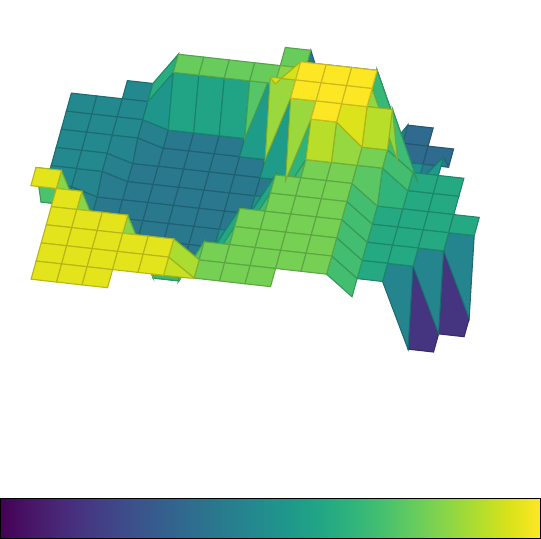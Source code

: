 \documentclass{standalone}
\usepackage{pgf,tikz,pgfplots}
\usepgfplotslibrary{colormaps}

\begin{document}

\begin{tikzpicture}
    \begin{axis}[
        view/az=10, 
        view/el=70,
        %
        hide axis,
        xtick=\empty,
        ytick=\empty,
        axis lines=left,
        colormap name=viridis,
        %
        colorbar horizontal,
        unbounded coords=jump,
        %
        colorbar style={
            ytick=\empty,
            xtick=\empty,
            at={(0.5,-0.2)},
            anchor=south,
        },
        z buffer = sort
        ]
        % this yields a 3x4 matrix:
        \addplot3 [surf] coordinates { 

        (0, 0, inf) (1, 0, inf) (2, 0, inf) (3, 0, inf) (4, 0, inf) (5, 0, inf) (6, 0, inf) (7, 0, inf) (8, 0, inf) (9, 0, inf) (10, 0, inf) (11, 0, inf) (12, 0, inf) (13, 0, inf) (14, 0, inf) (15, 0, inf) (16, 0, inf) (17, 0, inf) (18, 0, inf) (19, 0, inf) 

(0, 1, inf) (1, 1, inf) (2, 1, inf) (3, 1, inf) (4, 1, inf) (5, 1, inf) (6, 1, inf) (7, 1, inf) (1, 8, 0.945) (1, 9, 0.945) (1, 10, 0.522) (1, 11, 0.522) (1, 12, 0.522) (1, 13, 0.522) (1, 14, 0.522) (1, 15, 0.522) (1, 16, 0.522) (17, 1, inf) (18, 1, inf) (19, 1, inf) 

(0, 2, inf) (1, 2, inf) (2, 2, 0.945) (2, 3, 0.945) (2, 4, 0.945) (2, 5, 0.945) (2, 6, 0.945) (2, 7, 0.945) (2, 8, 0.945) (2, 9, 0.945) (2, 10, 0.522) (2, 11, 0.522) (2, 12, 0.522) (2, 13, 0.522) (2, 14, 0.522) (2, 15, 0.522) (2, 16, 0.522) (17, 2, inf) (18, 2, inf) (19, 2, inf) 

(0, 3, inf) (1, 3, inf) (2, 3, inf) (3, 3, 0.945) (3, 4, 0.945) (3, 5, 0.945) (3, 6, 0.945) (3, 7, 0.945) (3, 8, 0.945) (3, 9, 0.462) (3, 10, 0.462) (3, 11, 0.462) (3, 12, 0.522) (3, 13, 0.522) (3, 14, 0.522) (3, 15, 0.522) (3, 16, 0.522) (3, 17, 0.522) (18, 3, inf) (19, 3, inf) 

(0, 4, inf) (1, 4, inf) (2, 4, inf) (4, 3, 0.945) (4, 4, 0.945) (4, 5, 0.945) (4, 6, 0.945) (4, 7, 0.945) (4, 8, 0.462) (4, 9, 0.462) (4, 10, 0.462) (4, 11, 0.462) (4, 12, 0.462) (4, 13, 0.462) (4, 14, 0.522) (4, 15, 0.522) (4, 16, 0.522) (4, 17, 0.522) (18, 4, inf) (19, 4, inf) 

(0, 5, inf) (1, 5, inf) (2, 5, inf) (5, 3, 0.945) (5, 4, 0.945) (5, 5, 0.945) (5, 6, 0.945) (5, 7, 0.945) (5, 8, 0.462) (5, 9, 0.462) (5, 10, 0.462) (5, 11, 0.462) (5, 12, 0.462) (5, 13, 0.462) (5, 14, 0.462) (5, 15, 0.462) (5, 16, 0.78) (5, 17, 0.78) (18, 5, inf) (19, 5, inf) 

(0, 6, inf) (1, 6, inf) (2, 6, inf) (3, 6, inf) (6, 4, 0.945) (6, 5, 0.945) (6, 6, 0.945) (6, 7, 0.462) (6, 8, 0.462) (6, 9, 0.462) (6, 10, 0.462) (6, 11, 0.462) (6, 12, 0.462) (6, 13, 0.462) (6, 14, 0.462) (6, 15, 0.462) (6, 16, 0.78) (6, 17, 0.78) (18, 6, inf) (19, 6, inf) 

(0, 7, inf) (1, 7, inf) (2, 7, inf) (3, 7, inf) (7, 4, 0.945) (7, 5, 0.945) (7, 6, 0.945) (7, 7, 0.462) (7, 8, 0.462) (7, 9, 0.462) (7, 10, 0.462) (7, 11, 0.462) (7, 12, 0.462) (7, 13, 0.462) (7, 14, 0.462) (7, 15, 0.462) (7, 16, 0.78) (7, 17, 0.78) (18, 7, inf) (19, 7, inf) 

(0, 8, inf) (1, 8, inf) (2, 8, inf) (3, 8, inf) (8, 4, 0.945) (8, 5, 0.799) (8, 6, 0.799) (8, 7, 0.799) (8, 8, 0.462) (8, 9, 0.462) (8, 10, 0.462) (8, 11, 0.462) (8, 12, 0.462) (8, 13, 0.462) (8, 14, 0.462) (8, 15, 0.462) (8, 16, 0.78) (8, 17, 0.78) (18, 8, inf) (19, 8, inf) 

(0, 9, inf) (1, 9, inf) (2, 9, inf) (3, 9, inf) (4, 9, inf) (9, 5, 0.799) (9, 6, 0.799) (9, 7, 0.799) (9, 8, 0.799) (9, 9, 0.799) (9, 10, 0.462) (9, 11, 0.462) (9, 12, 0.462) (9, 13, 0.462) (9, 14, 0.462) (9, 15, 0.979) (9, 16, 0.78) (9, 17, 0.78) (9, 18, 0.78) (19, 9, inf) 

(0, 10, inf) (1, 10, inf) (2, 10, inf) (3, 10, inf) (4, 10, inf) (10, 5, 0.799) (10, 6, 0.799) (10, 7, 0.799) (10, 8, 0.799) (10, 9, 0.799) (10, 10, 0.799) (10, 11, 0.799) (10, 12, 0.462) (10, 13, 0.462) (10, 14, 0.979) (10, 15, 0.979) (10, 16, 0.979) (10, 17, 0.78) (10, 18, 0.78) (19, 10, inf) 

(0, 11, inf) (1, 11, inf) (2, 11, inf) (3, 11, inf) (4, 11, inf) (11, 5, 0.799) (11, 6, 0.799) (11, 7, 0.799) (11, 8, 0.799) (11, 9, 0.799) (11, 10, 0.799) (11, 11, 0.799) (11, 12, 0.799) (11, 13, 0.979) (11, 14, 0.979) (11, 15, 0.979) (11, 16, 0.979) (11, 17, 0.143) (11, 18, 0.143) (19, 11, inf) 

(0, 12, inf) (1, 12, inf) (2, 12, inf) (3, 12, inf) (4, 12, inf) (5, 12, inf) (12, 6, 0.799) (12, 7, 0.799) (12, 8, 0.799) (12, 9, 0.799) (12, 10, 0.799) (12, 11, 0.799) (12, 12, 0.799) (12, 13, 0.979) (12, 14, 0.979) (12, 15, 0.979) (12, 16, 0.979) (12, 17, 0.143) (12, 18, 0.143) (19, 12, inf) 

(0, 13, inf) (1, 13, inf) (2, 13, inf) (3, 13, inf) (4, 13, inf) (5, 13, inf) (13, 6, 0.799) (13, 7, 0.799) (13, 8, 0.799) (13, 9, 0.799) (13, 10, 0.799) (13, 11, 0.799) (13, 12, 0.799) (13, 13, 0.799) (13, 14, 0.979) (13, 15, 0.979) (13, 16, 0.979) (13, 17, 0.143) (13, 18, 0.143) (19, 13, inf) 

(0, 14, inf) (1, 14, inf) (2, 14, inf) (3, 14, inf) (4, 14, inf) (5, 14, inf) (14, 6, 0.64) (14, 7, 0.64) (14, 8, 0.64) (14, 9, 0.64) (14, 10, 0.64) (14, 11, 0.64) (14, 12, 0.799) (14, 13, 0.799) (14, 14, 0.979) (14, 15, 0.415) (14, 16, 0.415) (14, 17, 0.415) (18, 14, inf) (19, 14, inf) 

(0, 15, inf) (1, 15, inf) (2, 15, inf) (3, 15, inf) (4, 15, inf) (5, 15, inf) (6, 15, inf) (15, 7, 0.64) (15, 8, 0.64) (15, 9, 0.64) (15, 10, 0.64) (15, 11, 0.64) (15, 12, 0.64) (15, 13, 0.64) (15, 14, 0.415) (15, 15, 0.415) (15, 16, 0.415) (15, 17, 0.415) (18, 15, inf) (19, 15, inf) 

(0, 16, inf) (1, 16, inf) (2, 16, inf) (3, 16, inf) (4, 16, inf) (5, 16, inf) (6, 16, inf) (16, 7, 0.118) (16, 8, 0.64) (16, 9, 0.64) (16, 10, 0.64) (16, 11, 0.64) (16, 12, 0.64) (16, 13, 0.64) (16, 14, 0.64) (16, 15, 0.415) (16, 16, 0.415) (17, 16, inf) (18, 16, inf) (19, 16, inf) 

(0, 17, inf) (1, 17, inf) (2, 17, inf) (3, 17, inf) (4, 17, inf) (5, 17, inf) (6, 17, inf) (17, 7, 0.118) (17, 8, 0.118) (17, 9, 0.64) (17, 10, 0.64) (17, 11, 0.64) (17, 12, 0.64) (17, 13, 0.64) (14, 17, inf) (15, 17, inf) (16, 17, inf) (17, 17, inf) (18, 17, inf) (19, 17, inf) 

(0, 18, inf) (1, 18, inf) (2, 18, inf) (3, 18, inf) (4, 18, inf) (5, 18, inf) (6, 18, inf) (7, 18, inf) (18, 8, 0.118) (18, 9, 0.118) (18, 10, 0.64) (18, 11, 0.64) (12, 18, inf) (13, 18, inf) (14, 18, inf) (15, 18, inf) (16, 18, inf) (17, 18, inf) (18, 18, inf) (19, 18, inf) 

(0, 19, inf) (1, 19, inf) (2, 19, inf) (3, 19, inf) (4, 19, inf) (5, 19, inf) (6, 19, inf) (7, 19, inf) (19, 8, 0.118) (9, 19, inf) (10, 19, inf) (11, 19, inf) (12, 19, inf) (13, 19, inf) (14, 19, inf) (15, 19, inf) (16, 19, inf) (17, 19, inf) (18, 19, inf) (19, 19, inf) 




         
        };

        % \addplot3 [only marks, mark size=3, red] coordinates {
        %     (10.98, 14.30, 0.979) (12.06, 10.90, 0.799) (8.47, 12.92, 0.462) (8.75, 17.84, 0.78) (19.27, 7.67, 0.118) (15.83, 10.58, 0.64) (11.36, 18.51, 0.143) (1.42, 1.74, 0.945) (0.40, 16.65, 0.522) (15.56, 17.40, 0.415) 
        % };

    \end{axis}

    \end{tikzpicture}

\end{document}


   % (0, 0, 0.945) (1, 0, 0.945) (2, 0, 0.945) (3, 0, 0.945) (4, 0, 0.945) (5, 0, 0.945) (6, 0, 0.945) (7, 0, 0.945) (8, 0, 0.945) (9, 0, 0.945) (10, 0, 0.945) (11, 0, 0.945) (12, 0, 0.118) (13, 0, 0.118) (14, 0, 0.118) (15, 0, 0.118) (16, 0, 0.118) (17, 0, 0.118) (18, 0, 0.118) (19, 0, 0.118) 

   %          (0, 1, 0.945) (1, 1, 0.945) (2, 1, 0.945) (3, 1, 0.945) (4, 1, 0.945) (5, 1, 0.945) (6, 1, 0.945) (7, 1, 0.945) (8, 1, 0.945) (9, 1, 0.945) (10, 1, 0.945) (11, 1, 0.945) (12, 1, 0.118) (13, 1, 0.118) (14, 1, 0.118) (15, 1, 0.118) (16, 1, 0.118) (17, 1, 0.118) (18, 1, 0.118) (19, 1, 0.118) 

   %          (0, 2, 0.945) (1, 2, 0.945) (2, 2, 0.945) (3, 2, 0.945) (4, 2, 0.945) (5, 2, 0.945) (6, 2, 0.945) (7, 2, 0.945) (8, 2, 0.945) (9, 2, 0.945) (10, 2, 0.945) (11, 2, 0.799) (12, 2, 0.799) (13, 2, 0.118) (14, 2, 0.118) (15, 2, 0.118) (16, 2, 0.118) (17, 2, 0.118) (18, 2, 0.118) (19, 2, 0.118) 

   %          (0, 3, 0.945) (1, 3, 0.945) (2, 3, 0.945) (3, 3, 0.945) (4, 3, 0.945) (5, 3, 0.945) (6, 3, 0.945) (7, 3, 0.945) (8, 3, 0.945) (9, 3, 0.945) (10, 3, 0.799) (11, 3, 0.799) (12, 3, 0.799) (13, 3, 0.118) (14, 3, 0.118) (15, 3, 0.118) (16, 3, 0.118) (17, 3, 0.118) (18, 3, 0.118) (19, 3, 0.118) 

   %          (0, 4, 0.945) (1, 4, 0.945) (2, 4, 0.945) (3, 4, 0.945) (4, 4, 0.945) (5, 4, 0.945) (6, 4, 0.945) (7, 4, 0.945) (8, 4, 0.945) (9, 4, 0.799) (10, 4, 0.799) (11, 4, 0.799) (12, 4, 0.799) (13, 4, 0.799) (14, 4, 0.118) (15, 4, 0.118) (16, 4, 0.118) (17, 4, 0.118) (18, 4, 0.118) (19, 4, 0.118) 

   %          (0, 5, 0.945) (1, 5, 0.945) (2, 5, 0.945) (3, 5, 0.945) (4, 5, 0.945) (5, 5, 0.945) (6, 5, 0.945) (7, 5, 0.945) (8, 5, 0.799) (9, 5, 0.799) (10, 5, 0.799) (11, 5, 0.799) (12, 5, 0.799) (13, 5, 0.799) (14, 5, 0.64) (15, 5, 0.118) (16, 5, 0.118) (17, 5, 0.118) (18, 5, 0.118) (19, 5, 0.118) 

   %          (0, 6, 0.945) (1, 6, 0.945) (2, 6, 0.945) (3, 6, 0.945) (4, 6, 0.945) (5, 6, 0.945) (6, 6, 0.945) (7, 6, 0.945) (8, 6, 0.799) (9, 6, 0.799) (10, 6, 0.799) (11, 6, 0.799) (12, 6, 0.799) (13, 6, 0.799) (14, 6, 0.64) (15, 6, 0.118) (16, 6, 0.118) (17, 6, 0.118) (18, 6, 0.118) (19, 6, 0.118) 

   %          (0, 7, 0.945) (1, 7, 0.945) (2, 7, 0.945) (3, 7, 0.945) (4, 7, 0.945) (5, 7, 0.945) (6, 7, 0.462) (7, 7, 0.462) (8, 7, 0.799) (9, 7, 0.799) (10, 7, 0.799) (11, 7, 0.799) (12, 7, 0.799) (13, 7, 0.799) (14, 7, 0.64) (15, 7, 0.64) (16, 7, 0.118) (17, 7, 0.118) (18, 7, 0.118) (19, 7, 0.118) 

   %          (0, 8, 0.945) (1, 8, 0.945) (2, 8, 0.945) (3, 8, 0.945) (4, 8, 0.462) (5, 8, 0.462) (6, 8, 0.462) (7, 8, 0.462) (8, 8, 0.462) (9, 8, 0.799) (10, 8, 0.799) (11, 8, 0.799) (12, 8, 0.799) (13, 8, 0.799) (14, 8, 0.64) (15, 8, 0.64) (16, 8, 0.64) (17, 8, 0.118) (18, 8, 0.118) (19, 8, 0.118) 

   %          (0, 9, 0.945) (1, 9, 0.945) (2, 9, 0.945) (3, 9, 0.462) (4, 9, 0.462) (5, 9, 0.462) (6, 9, 0.462) (7, 9, 0.462) (8, 9, 0.462) (9, 9, 0.799) (10, 9, 0.799) (11, 9, 0.799) (12, 9, 0.799) (13, 9, 0.799) (14, 9, 0.64) (15, 9, 0.64) (16, 9, 0.64) (17, 9, 0.64) (18, 9, 0.118) (19, 9, 0.118) 

   %          (0, 10, 0.522) (1, 10, 0.522) (2, 10, 0.522) (3, 10, 0.462) (4, 10, 0.462) (5, 10, 0.462) (6, 10, 0.462) (7, 10, 0.462) (8, 10, 0.462) (9, 10, 0.462) (10, 10, 0.799) (11, 10, 0.799) (12, 10, 0.799) (13, 10, 0.799) (14, 10, 0.64) (15, 10, 0.64) (16, 10, 0.64) (17, 10, 0.64) (18, 10, 0.64) (19, 10, 0.118) 

   %          (0, 11, 0.522) (1, 11, 0.522) (2, 11, 0.522) (3, 11, 0.462) (4, 11, 0.462) (5, 11, 0.462) (6, 11, 0.462) (7, 11, 0.462) (8, 11, 0.462) (9, 11, 0.462) (10, 11, 0.799) (11, 11, 0.799) (12, 11, 0.799) (13, 11, 0.799) (14, 11, 0.64) (15, 11, 0.64) (16, 11, 0.64) (17, 11, 0.64) (18, 11, 0.64) (19, 11, 0.64) 

   %          (0, 12, 0.522) (1, 12, 0.522) (2, 12, 0.522) (3, 12, 0.522) (4, 12, 0.462) (5, 12, 0.462) (6, 12, 0.462) (7, 12, 0.462) (8, 12, 0.462) (9, 12, 0.462) (10, 12, 0.462) (11, 12, 0.799) (12, 12, 0.799) (13, 12, 0.799) (14, 12, 0.799) (15, 12, 0.64) (16, 12, 0.64) (17, 12, 0.64) (18, 12, 0.64) (19, 12, 0.64) 

   %          (0, 13, 0.522) (1, 13, 0.522) (2, 13, 0.522) (3, 13, 0.522) (4, 13, 0.462) (5, 13, 0.462) (6, 13, 0.462) (7, 13, 0.462) (8, 13, 0.462) (9, 13, 0.462) (10, 13, 0.462) (11, 13, 0.979) (12, 13, 0.979) (13, 13, 0.799) (14, 13, 0.799) (15, 13, 0.64) (16, 13, 0.64) (17, 13, 0.64) (18, 13, 0.64) (19, 13, 0.64) 

   %          (0, 14, 0.522) (1, 14, 0.522) (2, 14, 0.522) (3, 14, 0.522) (4, 14, 0.522) (5, 14, 0.462) (6, 14, 0.462) (7, 14, 0.462) (8, 14, 0.462) (9, 14, 0.462) (10, 14, 0.979) (11, 14, 0.979) (12, 14, 0.979) (13, 14, 0.979) (14, 14, 0.979) (15, 14, 0.415) (16, 14, 0.64) (17, 14, 0.64) (18, 14, 0.64) (19, 14, 0.64) 

   %          (0, 15, 0.522) (1, 15, 0.522) (2, 15, 0.522) (3, 15, 0.522) (4, 15, 0.522) (5, 15, 0.462) (6, 15, 0.462) (7, 15, 0.462) (8, 15, 0.462) (9, 15, 0.979) (10, 15, 0.979) (11, 15, 0.979) (12, 15, 0.979) (13, 15, 0.979) (14, 15, 0.415) (15, 15, 0.415) (16, 15, 0.415) (17, 15, 0.415) (18, 15, 0.415) (19, 15, 0.415) 

   %          (0, 16, 0.522) (1, 16, 0.522) (2, 16, 0.522) (3, 16, 0.522) (4, 16, 0.522) (5, 16, 0.78) (6, 16, 0.78) (7, 16, 0.78) (8, 16, 0.78) (9, 16, 0.78) (10, 16, 0.979) (11, 16, 0.979) (12, 16, 0.979) (13, 16, 0.979) (14, 16, 0.415) (15, 16, 0.415) (16, 16, 0.415) (17, 16, 0.415) (18, 16, 0.415) (19, 16, 0.415) 

   %          (0, 17, 0.522) (1, 17, 0.522) (2, 17, 0.522) (3, 17, 0.522) (4, 17, 0.522) (5, 17, 0.78) (6, 17, 0.78) (7, 17, 0.78) (8, 17, 0.78) (9, 17, 0.78) (10, 17, 0.78) (11, 17, 0.143) (12, 17, 0.143) (13, 17, 0.143) (14, 17, 0.415) (15, 17, 0.415) (16, 17, 0.415) (17, 17, 0.415) (18, 17, 0.415) (19, 17, 0.415) 

   %          (0, 18, 0.522) (1, 18, 0.522) (2, 18, 0.522) (3, 18, 0.522) (4, 18, 0.522) (5, 18, 0.78) (6, 18, 0.78) (7, 18, 0.78) (8, 18, 0.78) (9, 18, 0.78) (10, 18, 0.78) (11, 18, 0.143) (12, 18, 0.143) (13, 18, 0.143) (14, 18, 0.415) (15, 18, 0.415) (16, 18, 0.415) (17, 18, 0.415) (18, 18, 0.415) (19, 18, 0.415) 

   %          (0, 19, 0.522) (1, 19, 0.522) (2, 19, 0.522) (3, 19, 0.522) (4, 19, 0.522) (5, 19, 0.78) (6, 19, 0.78) (7, 19, 0.78) (8, 19, 0.78) (9, 19, 0.78) (10, 19, 0.143) (11, 19, 0.143) (12, 19, 0.143) (13, 19, 0.143) (14, 19, 0.415) (15, 19, 0.415) (16, 19, 0.415) (17, 19, 0.415) (18, 19, 0.415) (19, 19, 0.415) 